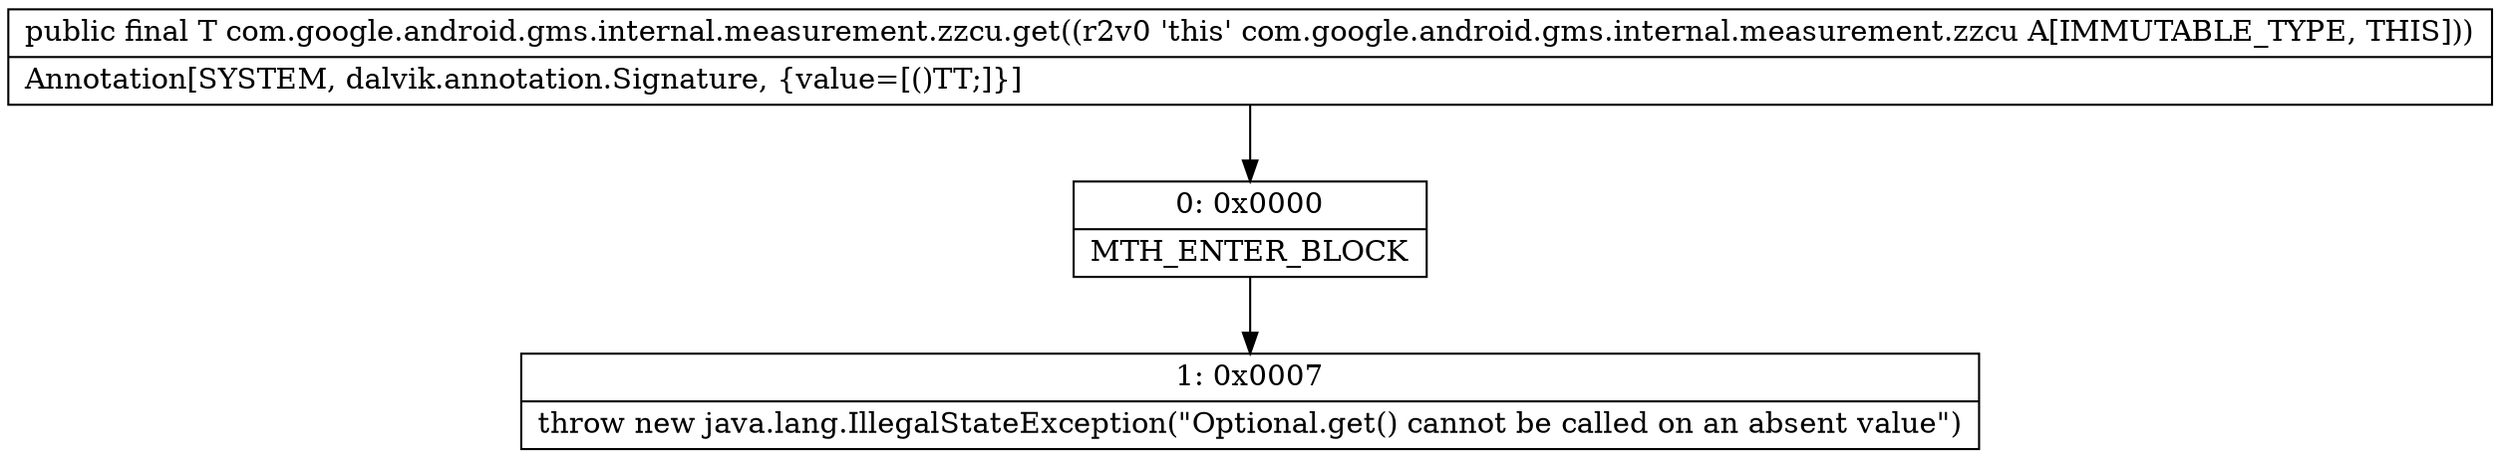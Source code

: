 digraph "CFG forcom.google.android.gms.internal.measurement.zzcu.get()Ljava\/lang\/Object;" {
Node_0 [shape=record,label="{0\:\ 0x0000|MTH_ENTER_BLOCK\l}"];
Node_1 [shape=record,label="{1\:\ 0x0007|throw new java.lang.IllegalStateException(\"Optional.get() cannot be called on an absent value\")\l}"];
MethodNode[shape=record,label="{public final T com.google.android.gms.internal.measurement.zzcu.get((r2v0 'this' com.google.android.gms.internal.measurement.zzcu A[IMMUTABLE_TYPE, THIS]))  | Annotation[SYSTEM, dalvik.annotation.Signature, \{value=[()TT;]\}]\l}"];
MethodNode -> Node_0;
Node_0 -> Node_1;
}


